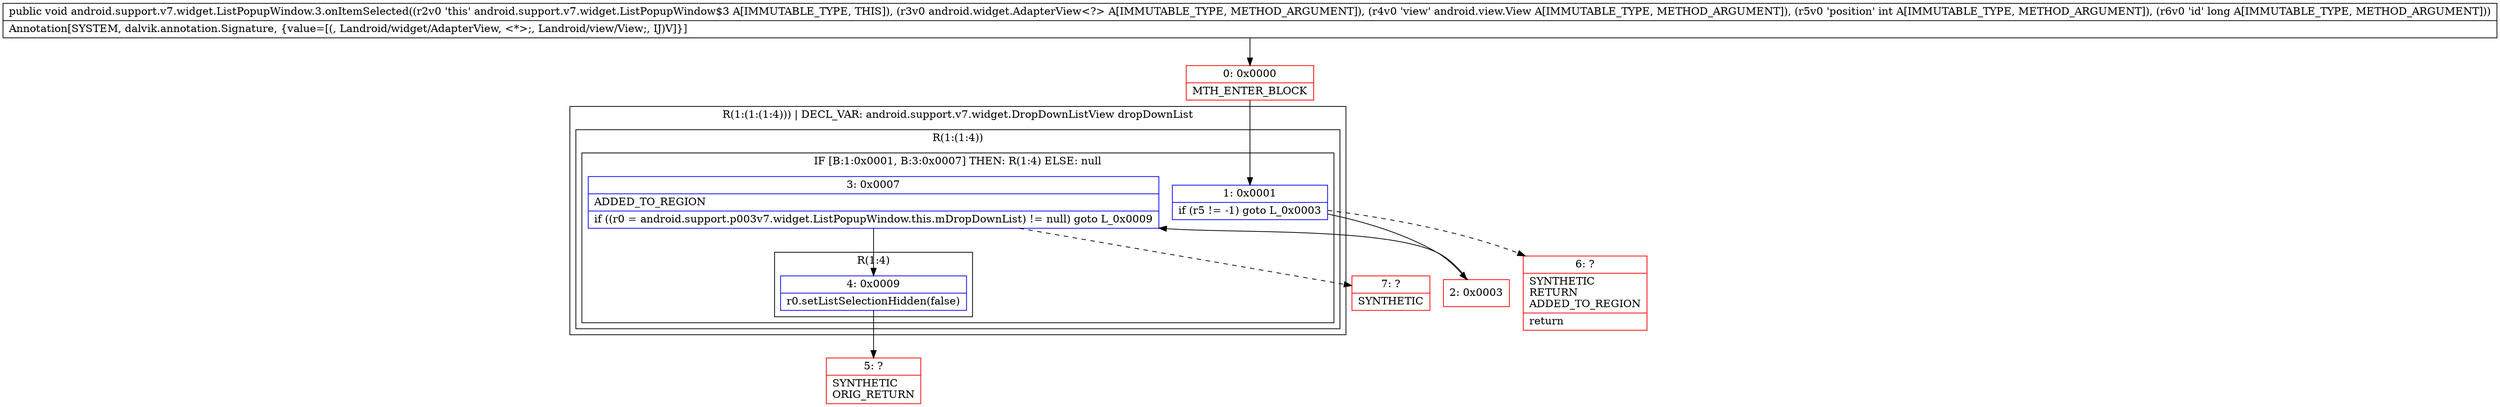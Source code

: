 digraph "CFG forandroid.support.v7.widget.ListPopupWindow.3.onItemSelected(Landroid\/widget\/AdapterView;Landroid\/view\/View;IJ)V" {
subgraph cluster_Region_1037980003 {
label = "R(1:(1:(1:4))) | DECL_VAR: android.support.v7.widget.DropDownListView dropDownList\l";
node [shape=record,color=blue];
subgraph cluster_Region_1276208733 {
label = "R(1:(1:4))";
node [shape=record,color=blue];
subgraph cluster_IfRegion_611899558 {
label = "IF [B:1:0x0001, B:3:0x0007] THEN: R(1:4) ELSE: null";
node [shape=record,color=blue];
Node_1 [shape=record,label="{1\:\ 0x0001|if (r5 != \-1) goto L_0x0003\l}"];
Node_3 [shape=record,label="{3\:\ 0x0007|ADDED_TO_REGION\l|if ((r0 = android.support.p003v7.widget.ListPopupWindow.this.mDropDownList) != null) goto L_0x0009\l}"];
subgraph cluster_Region_1406826539 {
label = "R(1:4)";
node [shape=record,color=blue];
Node_4 [shape=record,label="{4\:\ 0x0009|r0.setListSelectionHidden(false)\l}"];
}
}
}
}
Node_0 [shape=record,color=red,label="{0\:\ 0x0000|MTH_ENTER_BLOCK\l}"];
Node_2 [shape=record,color=red,label="{2\:\ 0x0003}"];
Node_5 [shape=record,color=red,label="{5\:\ ?|SYNTHETIC\lORIG_RETURN\l}"];
Node_6 [shape=record,color=red,label="{6\:\ ?|SYNTHETIC\lRETURN\lADDED_TO_REGION\l|return\l}"];
Node_7 [shape=record,color=red,label="{7\:\ ?|SYNTHETIC\l}"];
MethodNode[shape=record,label="{public void android.support.v7.widget.ListPopupWindow.3.onItemSelected((r2v0 'this' android.support.v7.widget.ListPopupWindow$3 A[IMMUTABLE_TYPE, THIS]), (r3v0 android.widget.AdapterView\<?\> A[IMMUTABLE_TYPE, METHOD_ARGUMENT]), (r4v0 'view' android.view.View A[IMMUTABLE_TYPE, METHOD_ARGUMENT]), (r5v0 'position' int A[IMMUTABLE_TYPE, METHOD_ARGUMENT]), (r6v0 'id' long A[IMMUTABLE_TYPE, METHOD_ARGUMENT]))  | Annotation[SYSTEM, dalvik.annotation.Signature, \{value=[(, Landroid\/widget\/AdapterView, \<*\>;, Landroid\/view\/View;, IJ)V]\}]\l}"];
MethodNode -> Node_0;
Node_1 -> Node_2;
Node_1 -> Node_6[style=dashed];
Node_3 -> Node_4;
Node_3 -> Node_7[style=dashed];
Node_4 -> Node_5;
Node_0 -> Node_1;
Node_2 -> Node_3;
}

